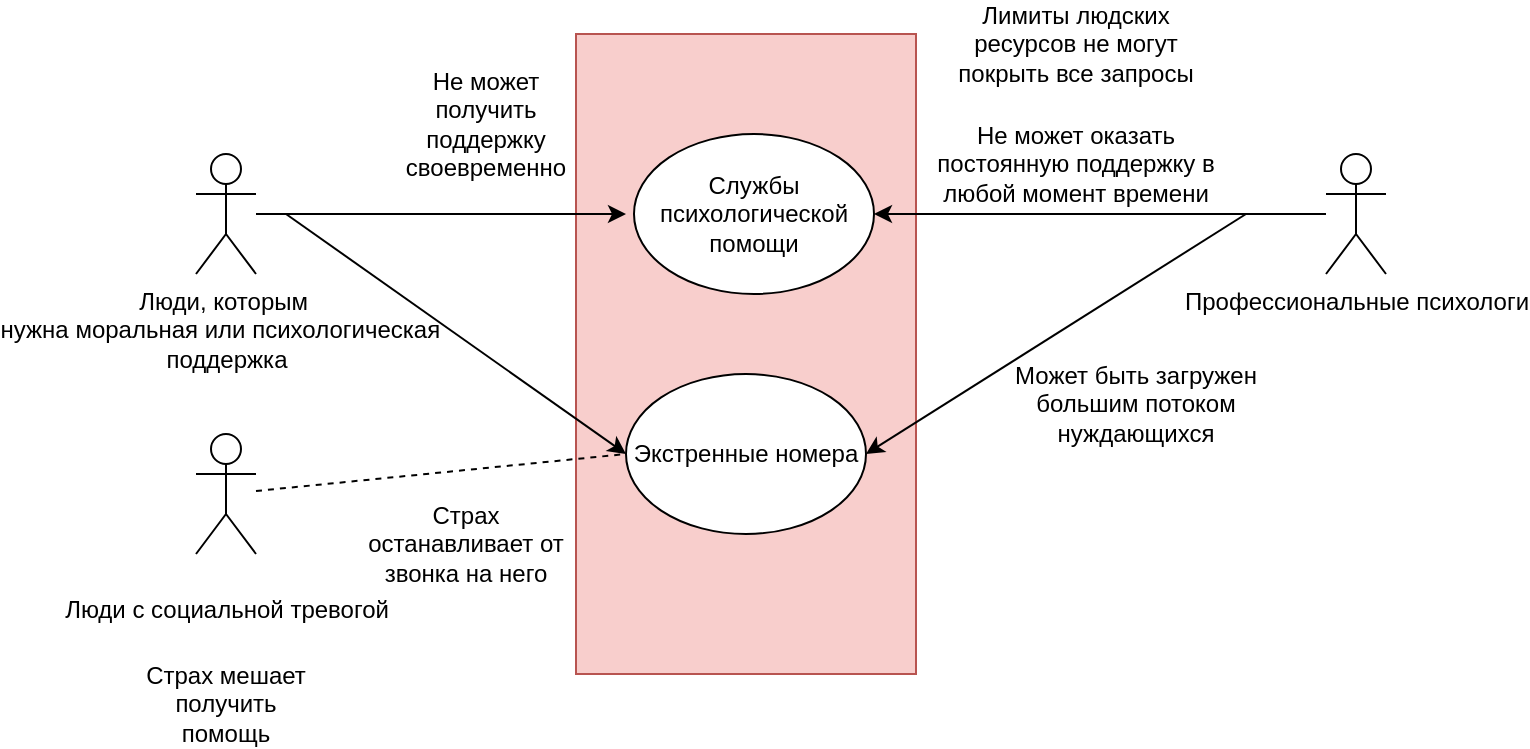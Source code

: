 <mxfile version="26.2.5">
  <diagram name="Страница — 1" id="wfmxwdZDZH6p76glLAUG">
    <mxGraphModel dx="2068" dy="827" grid="1" gridSize="10" guides="1" tooltips="1" connect="1" arrows="1" fold="1" page="1" pageScale="1" pageWidth="827" pageHeight="1169" math="0" shadow="0">
      <root>
        <mxCell id="0" />
        <mxCell id="1" parent="0" />
        <mxCell id="fV63Kg8O7huzQeIpIAM--18" value="" style="rounded=0;whiteSpace=wrap;html=1;fillColor=#f8cecc;strokeColor=#b85450;" vertex="1" parent="1">
          <mxGeometry x="325" y="190" width="170" height="320" as="geometry" />
        </mxCell>
        <mxCell id="B_GiQvqA-0R-CYAGfRlB-5" value="&lt;div&gt;Не может получить поддержку своевременно&lt;/div&gt;" style="text;html=1;align=center;verticalAlign=middle;whiteSpace=wrap;rounded=0;" parent="1" vertex="1">
          <mxGeometry x="250" y="220" width="60" height="30" as="geometry" />
        </mxCell>
        <mxCell id="B_GiQvqA-0R-CYAGfRlB-6" value="Не может оказать постоянную поддержку в любой момент времени" style="text;html=1;align=center;verticalAlign=middle;whiteSpace=wrap;rounded=0;" parent="1" vertex="1">
          <mxGeometry x="500" y="240" width="150" height="30" as="geometry" />
        </mxCell>
        <mxCell id="B_GiQvqA-0R-CYAGfRlB-8" value="Может быть загружен большим потоком нуждающихся" style="text;html=1;align=center;verticalAlign=middle;whiteSpace=wrap;rounded=0;" parent="1" vertex="1">
          <mxGeometry x="530" y="360" width="150" height="30" as="geometry" />
        </mxCell>
        <mxCell id="B_GiQvqA-0R-CYAGfRlB-16" value="&lt;div&gt;Страх мешает получить помощь&lt;/div&gt;" style="text;html=1;align=center;verticalAlign=middle;whiteSpace=wrap;rounded=0;" parent="1" vertex="1">
          <mxGeometry x="100" y="510" width="100" height="30" as="geometry" />
        </mxCell>
        <mxCell id="B_GiQvqA-0R-CYAGfRlB-18" value="Страх останавливает от звонка на него" style="text;html=1;align=center;verticalAlign=middle;whiteSpace=wrap;rounded=0;" parent="1" vertex="1">
          <mxGeometry x="220" y="430" width="100" height="30" as="geometry" />
        </mxCell>
        <mxCell id="B_GiQvqA-0R-CYAGfRlB-19" value="Лимиты людских ресурсов не могут покрыть все запросы" style="text;html=1;align=center;verticalAlign=middle;whiteSpace=wrap;rounded=0;" parent="1" vertex="1">
          <mxGeometry x="500" y="180" width="150" height="30" as="geometry" />
        </mxCell>
        <mxCell id="fV63Kg8O7huzQeIpIAM--1" value="&#xa;Люди с социальной тревогой&#xa;&#xa;" style="shape=umlActor;verticalLabelPosition=bottom;verticalAlign=top;html=1;outlineConnect=0;" vertex="1" parent="1">
          <mxGeometry x="135" y="390" width="30" height="60" as="geometry" />
        </mxCell>
        <mxCell id="fV63Kg8O7huzQeIpIAM--12" style="edgeStyle=orthogonalEdgeStyle;rounded=0;orthogonalLoop=1;jettySize=auto;html=1;" edge="1" parent="1" source="fV63Kg8O7huzQeIpIAM--3">
          <mxGeometry relative="1" as="geometry">
            <mxPoint x="350" y="280" as="targetPoint" />
          </mxGeometry>
        </mxCell>
        <mxCell id="fV63Kg8O7huzQeIpIAM--3" value="&lt;div&gt;Люди, которым&amp;nbsp;&lt;/div&gt;&lt;div&gt;нужна моральная или психологическая&amp;nbsp;&amp;nbsp;&lt;/div&gt;&lt;div&gt;поддержка&lt;/div&gt;" style="shape=umlActor;verticalLabelPosition=bottom;verticalAlign=top;html=1;outlineConnect=0;" vertex="1" parent="1">
          <mxGeometry x="135" y="250" width="30" height="60" as="geometry" />
        </mxCell>
        <mxCell id="fV63Kg8O7huzQeIpIAM--15" style="edgeStyle=orthogonalEdgeStyle;rounded=0;orthogonalLoop=1;jettySize=auto;html=1;entryX=1;entryY=0.5;entryDx=0;entryDy=0;" edge="1" parent="1" source="fV63Kg8O7huzQeIpIAM--4" target="fV63Kg8O7huzQeIpIAM--10">
          <mxGeometry relative="1" as="geometry" />
        </mxCell>
        <mxCell id="fV63Kg8O7huzQeIpIAM--4" value="Профессиональные психологи" style="shape=umlActor;verticalLabelPosition=bottom;verticalAlign=top;html=1;outlineConnect=0;" vertex="1" parent="1">
          <mxGeometry x="700" y="250" width="30" height="60" as="geometry" />
        </mxCell>
        <mxCell id="fV63Kg8O7huzQeIpIAM--9" value="Экстренные номера" style="ellipse;whiteSpace=wrap;html=1;" vertex="1" parent="1">
          <mxGeometry x="350" y="360" width="120" height="80" as="geometry" />
        </mxCell>
        <mxCell id="fV63Kg8O7huzQeIpIAM--10" value="Службы психологической помощи" style="ellipse;whiteSpace=wrap;html=1;" vertex="1" parent="1">
          <mxGeometry x="354" y="240" width="120" height="80" as="geometry" />
        </mxCell>
        <mxCell id="fV63Kg8O7huzQeIpIAM--13" value="" style="endArrow=classic;html=1;rounded=0;entryX=0;entryY=0.5;entryDx=0;entryDy=0;" edge="1" parent="1" target="fV63Kg8O7huzQeIpIAM--9">
          <mxGeometry width="50" height="50" relative="1" as="geometry">
            <mxPoint x="180" y="280" as="sourcePoint" />
            <mxPoint x="180" y="280" as="targetPoint" />
          </mxGeometry>
        </mxCell>
        <mxCell id="fV63Kg8O7huzQeIpIAM--16" value="" style="endArrow=classic;html=1;rounded=0;entryX=1;entryY=0.5;entryDx=0;entryDy=0;" edge="1" parent="1" target="fV63Kg8O7huzQeIpIAM--9">
          <mxGeometry width="50" height="50" relative="1" as="geometry">
            <mxPoint x="660" y="280" as="sourcePoint" />
            <mxPoint x="440" y="380" as="targetPoint" />
          </mxGeometry>
        </mxCell>
        <mxCell id="fV63Kg8O7huzQeIpIAM--17" value="" style="endArrow=none;dashed=1;html=1;rounded=0;" edge="1" parent="1" source="fV63Kg8O7huzQeIpIAM--1">
          <mxGeometry width="50" height="50" relative="1" as="geometry">
            <mxPoint x="390" y="430" as="sourcePoint" />
            <mxPoint x="350" y="400" as="targetPoint" />
          </mxGeometry>
        </mxCell>
      </root>
    </mxGraphModel>
  </diagram>
</mxfile>
